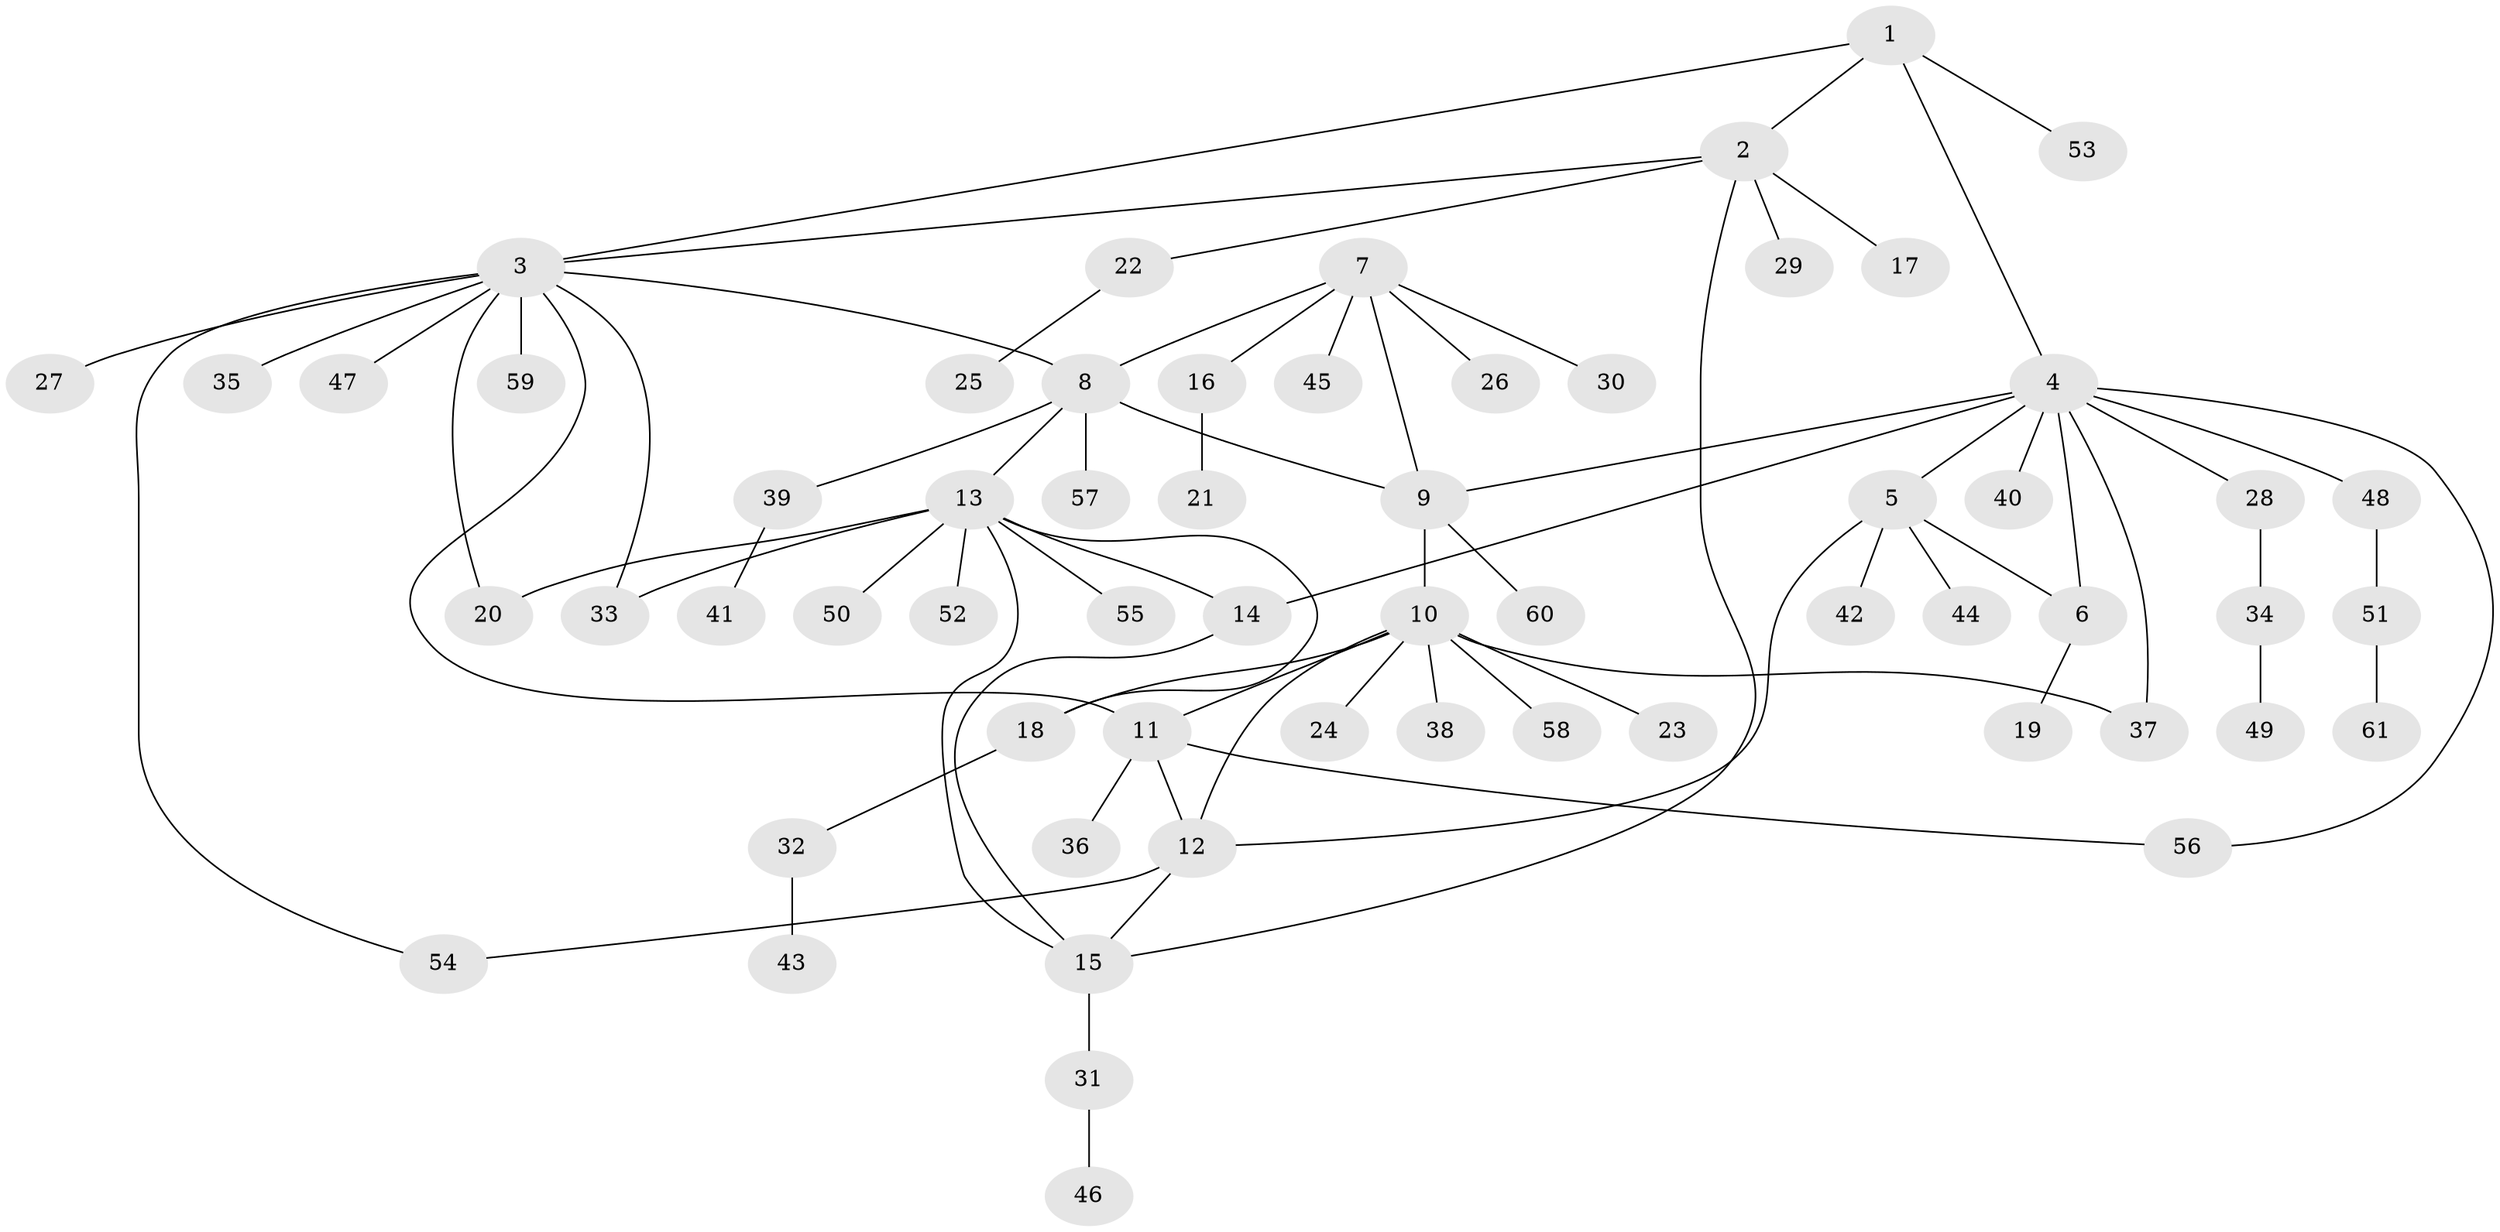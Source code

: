 // Generated by graph-tools (version 1.1) at 2025/54/03/09/25 04:54:27]
// undirected, 61 vertices, 77 edges
graph export_dot {
graph [start="1"]
  node [color=gray90,style=filled];
  1;
  2;
  3;
  4;
  5;
  6;
  7;
  8;
  9;
  10;
  11;
  12;
  13;
  14;
  15;
  16;
  17;
  18;
  19;
  20;
  21;
  22;
  23;
  24;
  25;
  26;
  27;
  28;
  29;
  30;
  31;
  32;
  33;
  34;
  35;
  36;
  37;
  38;
  39;
  40;
  41;
  42;
  43;
  44;
  45;
  46;
  47;
  48;
  49;
  50;
  51;
  52;
  53;
  54;
  55;
  56;
  57;
  58;
  59;
  60;
  61;
  1 -- 2;
  1 -- 3;
  1 -- 4;
  1 -- 53;
  2 -- 3;
  2 -- 15;
  2 -- 17;
  2 -- 22;
  2 -- 29;
  3 -- 8;
  3 -- 11;
  3 -- 20;
  3 -- 27;
  3 -- 33;
  3 -- 35;
  3 -- 47;
  3 -- 54;
  3 -- 59;
  4 -- 5;
  4 -- 6;
  4 -- 9;
  4 -- 14;
  4 -- 28;
  4 -- 37;
  4 -- 40;
  4 -- 48;
  4 -- 56;
  5 -- 6;
  5 -- 12;
  5 -- 42;
  5 -- 44;
  6 -- 19;
  7 -- 8;
  7 -- 9;
  7 -- 16;
  7 -- 26;
  7 -- 30;
  7 -- 45;
  8 -- 9;
  8 -- 13;
  8 -- 39;
  8 -- 57;
  9 -- 10;
  9 -- 60;
  10 -- 11;
  10 -- 12;
  10 -- 18;
  10 -- 23;
  10 -- 24;
  10 -- 37;
  10 -- 38;
  10 -- 58;
  11 -- 12;
  11 -- 36;
  11 -- 56;
  12 -- 15;
  12 -- 54;
  13 -- 14;
  13 -- 15;
  13 -- 18;
  13 -- 20;
  13 -- 33;
  13 -- 50;
  13 -- 52;
  13 -- 55;
  14 -- 15;
  15 -- 31;
  16 -- 21;
  18 -- 32;
  22 -- 25;
  28 -- 34;
  31 -- 46;
  32 -- 43;
  34 -- 49;
  39 -- 41;
  48 -- 51;
  51 -- 61;
}
